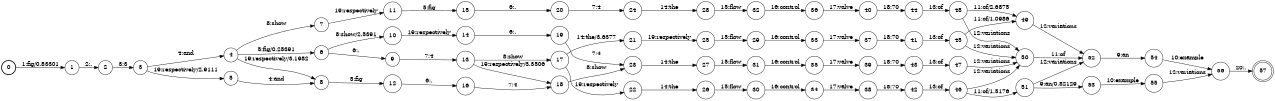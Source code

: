 digraph FST {
rankdir = LR;
size = "8.5,11";
label = "";
center = 1;
orientation = Portrait;
ranksep = "0.4";
nodesep = "0.25";
0 [label = "0", shape = circle, style = bold, fontsize = 14]
	0 -> 1 [label = "1:fig/0.83301", fontsize = 14];
1 [label = "1", shape = circle, style = solid, fontsize = 14]
	1 -> 2 [label = "2:.", fontsize = 14];
2 [label = "2", shape = circle, style = solid, fontsize = 14]
	2 -> 3 [label = "3:3", fontsize = 14];
3 [label = "3", shape = circle, style = solid, fontsize = 14]
	3 -> 4 [label = "4:and", fontsize = 14];
	3 -> 5 [label = "19:respectively/2.9111", fontsize = 14];
4 [label = "4", shape = circle, style = solid, fontsize = 14]
	4 -> 6 [label = "5:fig/0.25391", fontsize = 14];
	4 -> 7 [label = "8:show", fontsize = 14];
	4 -> 8 [label = "19:respectively/3.1982", fontsize = 14];
5 [label = "5", shape = circle, style = solid, fontsize = 14]
	5 -> 8 [label = "4:and", fontsize = 14];
6 [label = "6", shape = circle, style = solid, fontsize = 14]
	6 -> 9 [label = "6:.", fontsize = 14];
	6 -> 10 [label = "8:show/2.5391", fontsize = 14];
7 [label = "7", shape = circle, style = solid, fontsize = 14]
	7 -> 11 [label = "19:respectively", fontsize = 14];
8 [label = "8", shape = circle, style = solid, fontsize = 14]
	8 -> 12 [label = "5:fig", fontsize = 14];
9 [label = "9", shape = circle, style = solid, fontsize = 14]
	9 -> 13 [label = "7:4", fontsize = 14];
10 [label = "10", shape = circle, style = solid, fontsize = 14]
	10 -> 14 [label = "19:respectively", fontsize = 14];
11 [label = "11", shape = circle, style = solid, fontsize = 14]
	11 -> 15 [label = "5:fig", fontsize = 14];
12 [label = "12", shape = circle, style = solid, fontsize = 14]
	12 -> 16 [label = "6:.", fontsize = 14];
13 [label = "13", shape = circle, style = solid, fontsize = 14]
	13 -> 17 [label = "8:show", fontsize = 14];
	13 -> 18 [label = "19:respectively/3.3506", fontsize = 14];
14 [label = "14", shape = circle, style = solid, fontsize = 14]
	14 -> 19 [label = "6:.", fontsize = 14];
15 [label = "15", shape = circle, style = solid, fontsize = 14]
	15 -> 20 [label = "6:.", fontsize = 14];
16 [label = "16", shape = circle, style = solid, fontsize = 14]
	16 -> 18 [label = "7:4", fontsize = 14];
17 [label = "17", shape = circle, style = solid, fontsize = 14]
	17 -> 21 [label = "14:the/3.6377", fontsize = 14];
	17 -> 22 [label = "19:respectively", fontsize = 14];
18 [label = "18", shape = circle, style = solid, fontsize = 14]
	18 -> 23 [label = "8:show", fontsize = 14];
19 [label = "19", shape = circle, style = solid, fontsize = 14]
	19 -> 23 [label = "7:4", fontsize = 14];
20 [label = "20", shape = circle, style = solid, fontsize = 14]
	20 -> 24 [label = "7:4", fontsize = 14];
21 [label = "21", shape = circle, style = solid, fontsize = 14]
	21 -> 25 [label = "19:respectively", fontsize = 14];
22 [label = "22", shape = circle, style = solid, fontsize = 14]
	22 -> 26 [label = "14:the", fontsize = 14];
23 [label = "23", shape = circle, style = solid, fontsize = 14]
	23 -> 27 [label = "14:the", fontsize = 14];
24 [label = "24", shape = circle, style = solid, fontsize = 14]
	24 -> 28 [label = "14:the", fontsize = 14];
25 [label = "25", shape = circle, style = solid, fontsize = 14]
	25 -> 29 [label = "15:flow", fontsize = 14];
26 [label = "26", shape = circle, style = solid, fontsize = 14]
	26 -> 30 [label = "15:flow", fontsize = 14];
27 [label = "27", shape = circle, style = solid, fontsize = 14]
	27 -> 31 [label = "15:flow", fontsize = 14];
28 [label = "28", shape = circle, style = solid, fontsize = 14]
	28 -> 32 [label = "15:flow", fontsize = 14];
29 [label = "29", shape = circle, style = solid, fontsize = 14]
	29 -> 33 [label = "16:control", fontsize = 14];
30 [label = "30", shape = circle, style = solid, fontsize = 14]
	30 -> 34 [label = "16:control", fontsize = 14];
31 [label = "31", shape = circle, style = solid, fontsize = 14]
	31 -> 35 [label = "16:control", fontsize = 14];
32 [label = "32", shape = circle, style = solid, fontsize = 14]
	32 -> 36 [label = "16:control", fontsize = 14];
33 [label = "33", shape = circle, style = solid, fontsize = 14]
	33 -> 37 [label = "17:valve", fontsize = 14];
34 [label = "34", shape = circle, style = solid, fontsize = 14]
	34 -> 38 [label = "17:valve", fontsize = 14];
35 [label = "35", shape = circle, style = solid, fontsize = 14]
	35 -> 39 [label = "17:valve", fontsize = 14];
36 [label = "36", shape = circle, style = solid, fontsize = 14]
	36 -> 40 [label = "17:valve", fontsize = 14];
37 [label = "37", shape = circle, style = solid, fontsize = 14]
	37 -> 41 [label = "18:70", fontsize = 14];
38 [label = "38", shape = circle, style = solid, fontsize = 14]
	38 -> 42 [label = "18:70", fontsize = 14];
39 [label = "39", shape = circle, style = solid, fontsize = 14]
	39 -> 43 [label = "18:70", fontsize = 14];
40 [label = "40", shape = circle, style = solid, fontsize = 14]
	40 -> 44 [label = "18:70", fontsize = 14];
41 [label = "41", shape = circle, style = solid, fontsize = 14]
	41 -> 45 [label = "13:of", fontsize = 14];
42 [label = "42", shape = circle, style = solid, fontsize = 14]
	42 -> 46 [label = "13:of", fontsize = 14];
43 [label = "43", shape = circle, style = solid, fontsize = 14]
	43 -> 47 [label = "13:of", fontsize = 14];
44 [label = "44", shape = circle, style = solid, fontsize = 14]
	44 -> 48 [label = "13:of", fontsize = 14];
45 [label = "45", shape = circle, style = solid, fontsize = 14]
	45 -> 50 [label = "12:variations", fontsize = 14];
	45 -> 49 [label = "11:of/1.0986", fontsize = 14];
46 [label = "46", shape = circle, style = solid, fontsize = 14]
	46 -> 50 [label = "12:variations", fontsize = 14];
	46 -> 51 [label = "11:of/1.5176", fontsize = 14];
47 [label = "47", shape = circle, style = solid, fontsize = 14]
	47 -> 50 [label = "12:variations", fontsize = 14];
48 [label = "48", shape = circle, style = solid, fontsize = 14]
	48 -> 50 [label = "12:variations", fontsize = 14];
	48 -> 49 [label = "11:of/2.6875", fontsize = 14];
49 [label = "49", shape = circle, style = solid, fontsize = 14]
	49 -> 52 [label = "12:variations", fontsize = 14];
50 [label = "50", shape = circle, style = solid, fontsize = 14]
	50 -> 52 [label = "11:of", fontsize = 14];
51 [label = "51", shape = circle, style = solid, fontsize = 14]
	51 -> 53 [label = "9:an/0.82129", fontsize = 14];
	51 -> 52 [label = "12:variations", fontsize = 14];
52 [label = "52", shape = circle, style = solid, fontsize = 14]
	52 -> 54 [label = "9:an", fontsize = 14];
53 [label = "53", shape = circle, style = solid, fontsize = 14]
	53 -> 55 [label = "10:example", fontsize = 14];
54 [label = "54", shape = circle, style = solid, fontsize = 14]
	54 -> 56 [label = "10:example", fontsize = 14];
55 [label = "55", shape = circle, style = solid, fontsize = 14]
	55 -> 56 [label = "12:variations", fontsize = 14];
56 [label = "56", shape = circle, style = solid, fontsize = 14]
	56 -> 57 [label = "20:.", fontsize = 14];
57 [label = "57", shape = doublecircle, style = solid, fontsize = 14]
}
